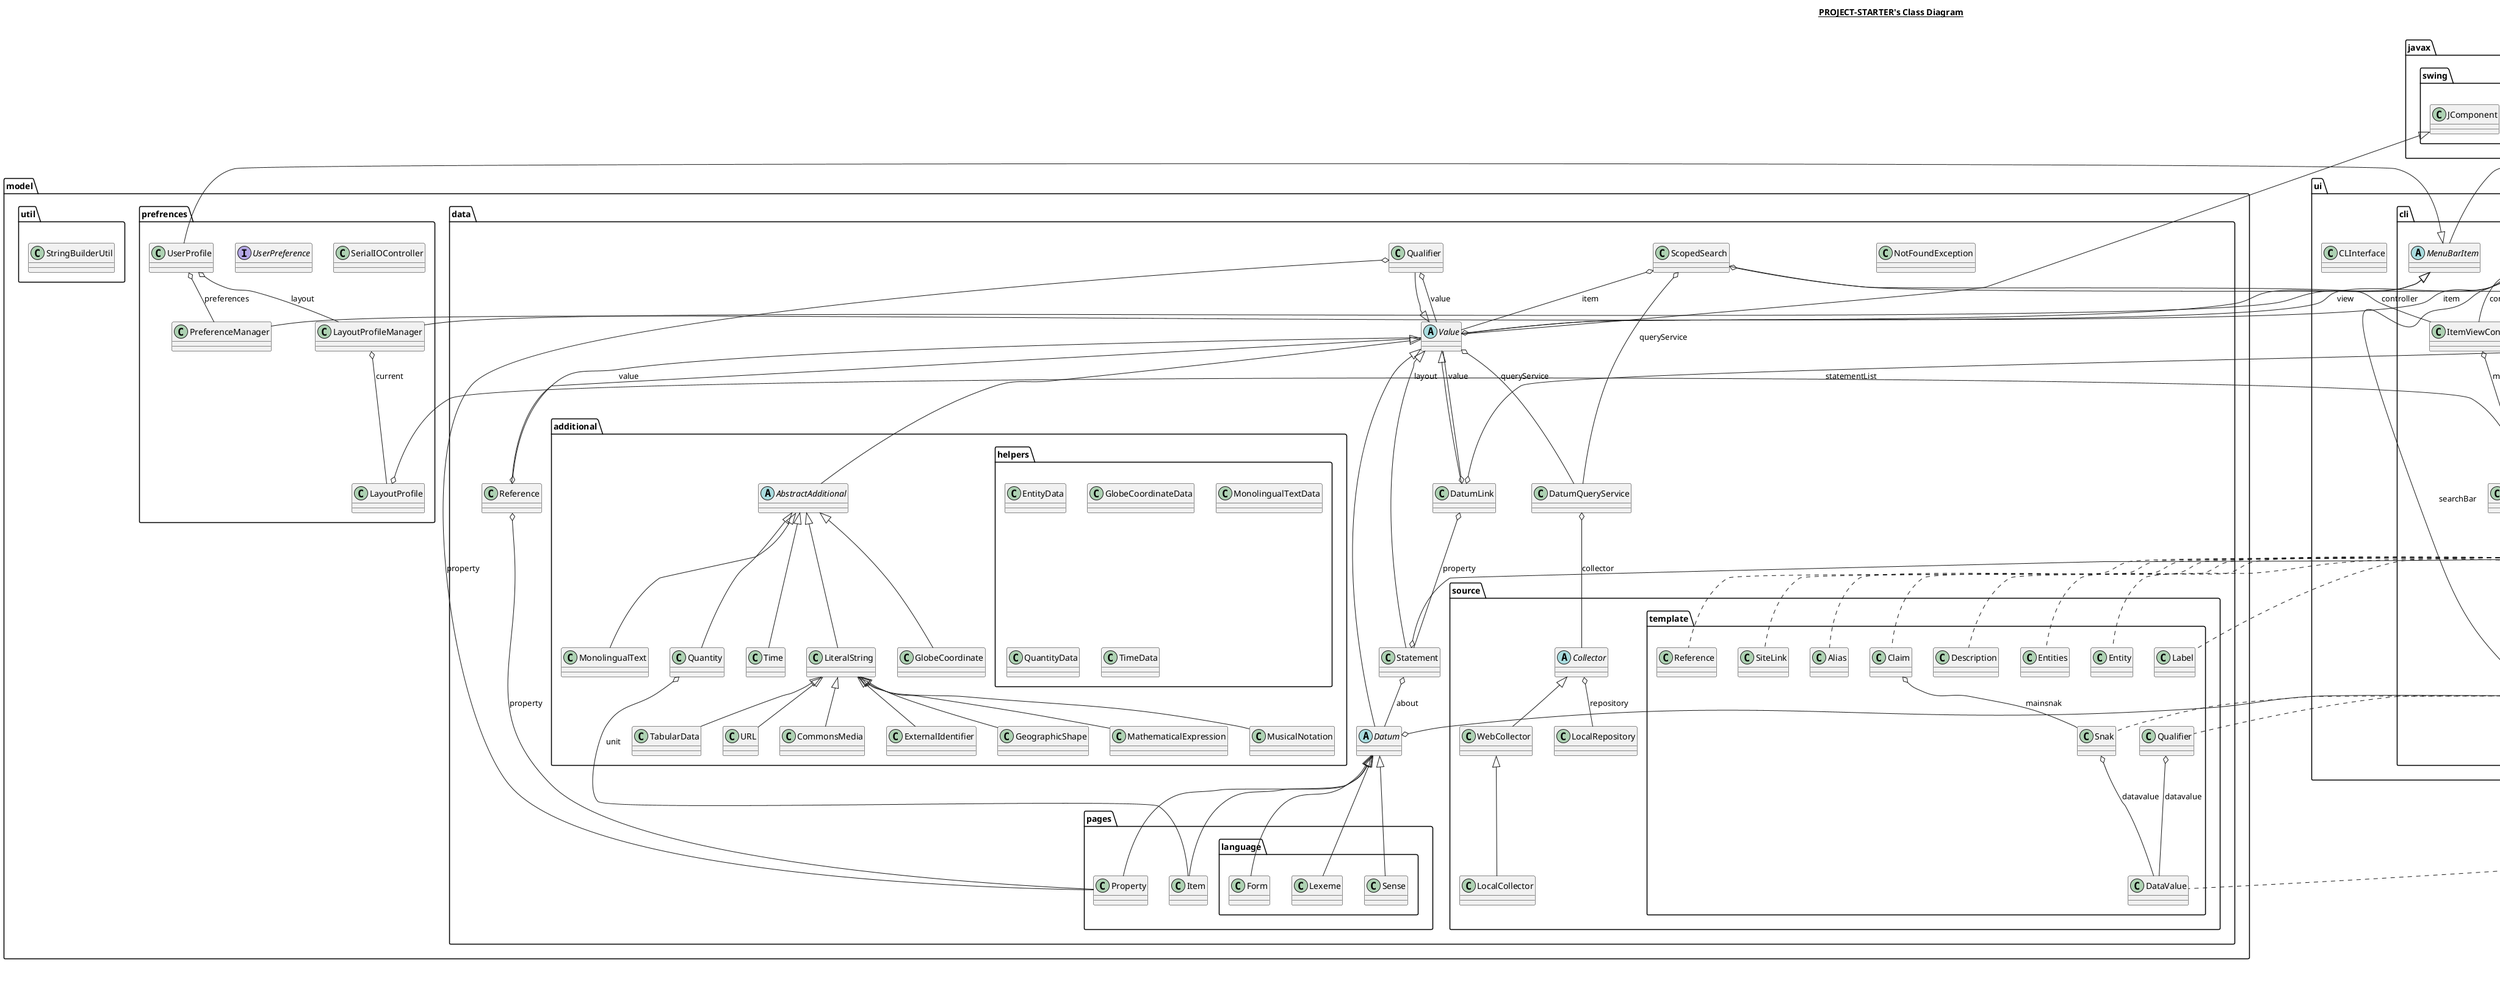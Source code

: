 @startuml

title __PROJECT-STARTER's Class Diagram__\n

  namespace model.data {
    abstract class model.data.Datum {
    }
  }
  

  namespace model.data {
    class model.data.DatumLink {
    }
  }
  

  namespace model.data {
    class model.data.DatumQueryService {
    }
  }
  

  namespace model.data {
    class model.data.NotFoundException {
    }
  }
  

  namespace model.data {
    class model.data.Qualifier {
    }
  }
  

  namespace model.data {
    class model.data.Reference {
    }
  }
  

  namespace model.data {
    class model.data.ScopedSearch {
    }
  }
  

  namespace model.data {
    class model.data.Statement {
    }
  }
  

  namespace model.data {
    abstract class model.data.Value {
    }
  }
  

  namespace model.data {
    namespace additional {
      abstract class model.data.additional.AbstractAdditional {
      }
    }
  }
  

  namespace model.data {
    namespace additional {
      class model.data.additional.CommonsMedia {
      }
    }
  }
  

  namespace model.data {
    namespace additional {
      class model.data.additional.ExternalIdentifier {
      }
    }
  }
  

  namespace model.data {
    namespace additional {
      class model.data.additional.GeographicShape {
      }
    }
  }
  

  namespace model.data {
    namespace additional {
      class model.data.additional.GlobeCoordinate {
      }
    }
  }
  

  namespace model.data {
    namespace additional {
      class model.data.additional.LiteralString {
      }
    }
  }
  

  namespace model.data {
    namespace additional {
      class model.data.additional.MathematicalExpression {
      }
    }
  }
  

  namespace model.data {
    namespace additional {
      class model.data.additional.MonolingualText {
      }
    }
  }
  

  namespace model.data {
    namespace additional {
      class model.data.additional.MusicalNotation {
      }
    }
  }
  

  namespace model.data {
    namespace additional {
      class model.data.additional.Quantity {
      }
    }
  }
  

  namespace model.data {
    namespace additional {
      class model.data.additional.TabularData {
      }
    }
  }
  

  namespace model.data {
    namespace additional {
      class model.data.additional.Time {
      }
    }
  }
  

  namespace model.data {
    namespace additional {
      class model.data.additional.URL {
      }
    }
  }
  

  namespace model.data {
    namespace additional {
      namespace helpers {
        class model.data.additional.helpers.EntityData {
        }
      }
    }
  }
  

  namespace model.data {
    namespace additional {
      namespace helpers {
        class model.data.additional.helpers.GlobeCoordinateData {
        }
      }
    }
  }
  

  namespace model.data {
    namespace additional {
      namespace helpers {
        class model.data.additional.helpers.MonolingualTextData {
        }
      }
    }
  }
  

  namespace model.data {
    namespace additional {
      namespace helpers {
        class model.data.additional.helpers.QuantityData {
        }
      }
    }
  }
  

  namespace model.data {
    namespace additional {
      namespace helpers {
        class model.data.additional.helpers.TimeData {
        }
      }
    }
  }
  

  namespace model.data {
    namespace pages {
      class model.data.pages.Item {
      }
    }
  }
  

  namespace model.data {
    namespace pages {
      class model.data.pages.Property {
      }
    }
  }
  

  namespace model.data {
    namespace pages {
      namespace language {
        class model.data.pages.language.Form {
        }
      }
    }
  }
  

  namespace model.data {
    namespace pages {
      namespace language {
        class model.data.pages.language.Lexeme {
        }
      }
    }
  }
  

  namespace model.data {
    namespace pages {
      namespace language {
        class model.data.pages.language.Sense {
        }
      }
    }
  }
  

  namespace model.data {
    namespace source {
      abstract class model.data.source.Collector {
      }
    }
  }
  

  namespace model.data {
    namespace source {
      class model.data.source.LocalCollector {
      }
    }
  }
  

  namespace model.data {
    namespace source {
      class model.data.source.LocalRepository {
      }
    }
  }
  

  namespace model.data {
    namespace source {
      class model.data.source.WebCollector {
      }
    }
  }
  

  namespace model.data {
    namespace source {
      namespace template {
        class model.data.source.template.Alias {
        }
      }
    }
  }
  

  namespace model.data {
    namespace source {
      namespace template {
        class model.data.source.template.Claim {
        }
      }
    }
  }
  

  namespace model.data {
    namespace source {
      namespace template {
        class model.data.source.template.DataValue {
        }
      }
    }
  }
  

  namespace model.data {
    namespace source {
      namespace template {
        class model.data.source.template.Description {
        }
      }
    }
  }
  

  namespace model.data {
    namespace source {
      namespace template {
        class model.data.source.template.Entities {
        }
      }
    }
  }
  

  namespace model.data {
    namespace source {
      namespace template {
        class model.data.source.template.Entity {
        }
      }
    }
  }
  

  namespace model.data {
    namespace source {
      namespace template {
        class model.data.source.template.Label {
        }
      }
    }
  }
  

  namespace model.data {
    namespace source {
      namespace template {
        class model.data.source.template.Qualifier {
        }
      }
    }
  }
  

  namespace model.data {
    namespace source {
      namespace template {
        class model.data.source.template.Reference {
        }
      }
    }
  }
  

  namespace model.data {
    namespace source {
      namespace template {
        class model.data.source.template.SiteLink {
        }
      }
    }
  }
  

  namespace model.data {
    namespace source {
      namespace template {
        class model.data.source.template.Snak {
        }
      }
    }
  }
  

  namespace model.prefrences {
    class model.prefrences.LayoutProfile {
    }
  }
  

  namespace model.prefrences {
    class model.prefrences.LayoutProfileManager {
    }
  }
  

  namespace model.prefrences {
    class model.prefrences.PreferenceManager {
    }
  }
  

  namespace model.prefrences {
    class model.prefrences.SerialIOController {
    }
  }
  

  namespace model.prefrences {
    interface model.prefrences.UserPreference {
    }
  }
  

  namespace model.prefrences {
    class model.prefrences.UserProfile {
    }
  }
  

  namespace model.util {
    class model.util.StringBuilderUtil {
    }
  }
  

  namespace ui {
    class ui.CLInterface {
    }
  }
  

  namespace ui {
    class ui.GUInterface {
    }
  }
  

  namespace ui {
    namespace cli {
      class ui.cli.ItemView {
      }
    }
  }
  

  namespace ui {
    namespace cli {
      class ui.cli.ItemViewController {
      }
    }
  }
  

  namespace ui {
    namespace cli {
      class ui.cli.LayoutManager {
      }
    }
  }
  

  namespace ui {
    namespace cli {
      class ui.cli.MenuBar {
      }
    }
  }
  

  namespace ui {
    namespace cli {
      abstract class ui.cli.MenuBarItem {
      }
    }
  }
  

  namespace ui {
    namespace cli {
      class ui.cli.SearchBar {
      }
    }
  }
  

  namespace ui {
    namespace cli {
      class ui.cli.StatementList {
      }
    }
  }
  

  namespace ui {
    namespace gui {
      class ui.gui.DragLayout {
      }
    }
  }
  

  namespace ui {
    namespace gui {
      class ui.gui.GDragListener {
      }
    }
  }
  

  namespace ui {
    namespace gui {
      class ui.gui.GMouseAdapter {
      }
    }
  }
  

  model.data.Datum -up-|> model.data.Value
  model.data.Datum o-- ui.cli.StatementList : statements
  model.data.DatumLink -up-|> model.data.Value
  model.data.DatumLink o-- model.data.Statement : property
  model.data.DatumLink o-- ui.cli.StatementList : statementList
  model.data.DatumLink o-- model.data.Value : value
  model.data.DatumQueryService o-- model.data.source.Collector : collector
  model.data.Qualifier -up-|> model.data.Value
  model.data.Qualifier o-- model.data.pages.Property : property
  model.data.Qualifier o-- model.data.Value : value
  model.data.Reference -up-|> model.data.Value
  model.data.Reference o-- model.data.pages.Property : property
  model.data.Reference o-- model.data.Value : value
  model.data.ScopedSearch o-- ui.cli.ItemViewController : controller
  model.data.ScopedSearch o-- model.data.Value : item
  model.data.ScopedSearch o-- model.data.DatumQueryService : queryService
  model.data.Statement -up-|> model.data.Value
  model.data.Statement o-- model.data.Datum : about
  model.data.Statement o-- ui.cli.StatementList : statements
  model.data.Value -up-|> javax.swing.JComponent
  model.data.Value o-- model.data.DatumQueryService : queryService
  model.data.Value o-- ui.cli.ItemView : view
  model.data.additional.AbstractAdditional -up-|> model.data.Value
  model.data.additional.CommonsMedia -up-|> model.data.additional.LiteralString
  model.data.additional.ExternalIdentifier -up-|> model.data.additional.LiteralString
  model.data.additional.GeographicShape -up-|> model.data.additional.LiteralString
  model.data.additional.GlobeCoordinate -up-|> model.data.additional.AbstractAdditional
  model.data.additional.LiteralString -up-|> model.data.additional.AbstractAdditional
  model.data.additional.MathematicalExpression -up-|> model.data.additional.LiteralString
  model.data.additional.MonolingualText -up-|> model.data.additional.AbstractAdditional
  model.data.additional.MusicalNotation -up-|> model.data.additional.LiteralString
  model.data.additional.Quantity -up-|> model.data.additional.AbstractAdditional
  model.data.additional.Quantity o-- model.data.pages.Item : unit
  model.data.additional.TabularData -up-|> model.data.additional.LiteralString
  model.data.additional.Time -up-|> model.data.additional.AbstractAdditional
  model.data.additional.URL -up-|> model.data.additional.LiteralString
  model.data.pages.Item -up-|> model.data.Datum
  model.data.pages.Property -up-|> model.data.Datum
  model.data.pages.language.Form -up-|> model.data.Datum
  model.data.pages.language.Lexeme -up-|> model.data.Datum
  model.data.pages.language.Sense -up-|> model.data.Datum
  model.data.source.Collector o-- model.data.source.LocalRepository : repository
  model.data.source.LocalCollector -up-|> model.data.source.WebCollector
  model.data.source.WebCollector -up-|> model.data.source.Collector
  model.data.source.template.Alias .up.|> java.io.Serializable
  model.data.source.template.Claim .up.|> java.io.Serializable
  model.data.source.template.Claim o-- model.data.source.template.Snak : mainsnak
  model.data.source.template.DataValue .up.|> java.io.Serializable
  model.data.source.template.Description .up.|> java.io.Serializable
  model.data.source.template.Entities .up.|> java.io.Serializable
  model.data.source.template.Entity .up.|> java.io.Serializable
  model.data.source.template.Label .up.|> java.io.Serializable
  model.data.source.template.Qualifier .up.|> java.io.Serializable
  model.data.source.template.Qualifier o-- model.data.source.template.DataValue : datavalue
  model.data.source.template.Reference .up.|> java.io.Serializable
  model.data.source.template.SiteLink .up.|> java.io.Serializable
  model.data.source.template.Snak .up.|> java.io.Serializable
  model.data.source.template.Snak o-- model.data.source.template.DataValue : datavalue
  model.prefrences.LayoutProfile o-- ui.cli.LayoutManager : layout
  model.prefrences.LayoutProfileManager -up-|> ui.cli.MenuBarItem
  model.prefrences.LayoutProfileManager o-- model.prefrences.LayoutProfile : current
  model.prefrences.PreferenceManager -up-|> ui.cli.MenuBarItem
  model.prefrences.UserProfile -up-|> ui.cli.MenuBarItem
  model.prefrences.UserProfile o-- model.prefrences.LayoutProfileManager : layout
  model.prefrences.UserProfile o-- model.prefrences.PreferenceManager : preferences
  ui.GUInterface -up-|> javax.swing.JPanel
  ui.cli.ItemView -up-|> javax.swing.JPanel
  ui.cli.ItemView o-- ui.cli.ItemViewController : controller
  ui.cli.ItemView o-- model.data.Value : item
  ui.cli.ItemView o-- ui.cli.SearchBar : searchBar
  ui.cli.ItemView o-- ui.cli.StatementList : statements
  ui.cli.ItemViewController o-- ui.cli.LayoutManager : manager
  ui.cli.LayoutManager o-- ui.cli.MenuBar : menuBar
  ui.cli.MenuBar -up-|> javax.swing.JMenuBar
  ui.cli.MenuBar o-- ui.GUInterface : guInterface
  ui.cli.MenuBar o-- ui.cli.SearchBar : searchBar
  ui.cli.MenuBarItem -up-|> javax.swing.JMenu
  ui.cli.SearchBar -up-|> javax.swing.JPanel
  ui.cli.SearchBar o-- model.data.ScopedSearch : searchService
  ui.cli.StatementList -up-|> javax.swing.JPanel
  ui.gui.DragLayout .up.|> java.awt.LayoutManager
  ui.gui.DragLayout .up.|> java.io.Serializable
  ui.gui.GDragListener -up-|> java.awt.event.MouseMotionAdapter
  ui.gui.GDragListener o-- ui.GUInterface : guInterface
  ui.gui.GMouseAdapter -up-|> java.awt.event.MouseAdapter
  ui.gui.GMouseAdapter o-- ui.GUInterface : guInterface


right footer


PlantUML diagram generated by SketchIt! (https://bitbucket.org/pmesmeur/sketch.it)
For more information about this tool, please contact philippe.mesmeur@gmail.com
endfooter

@enduml

